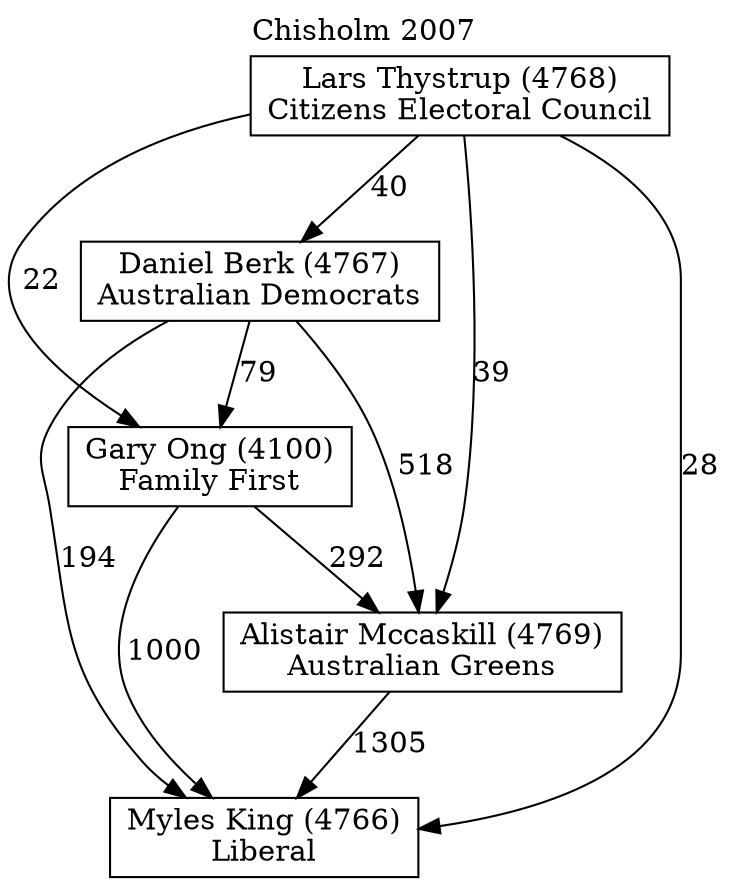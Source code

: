 // House preference flow
digraph "Myles King (4766)_Chisholm_2007" {
	graph [label="Chisholm 2007" labelloc=t mclimit=10]
	node [shape=box]
	"Myles King (4766)" [label="Myles King (4766)
Liberal"]
	"Alistair Mccaskill (4769)" [label="Alistair Mccaskill (4769)
Australian Greens"]
	"Gary Ong (4100)" [label="Gary Ong (4100)
Family First"]
	"Daniel Berk (4767)" [label="Daniel Berk (4767)
Australian Democrats"]
	"Lars Thystrup (4768)" [label="Lars Thystrup (4768)
Citizens Electoral Council"]
	"Alistair Mccaskill (4769)" -> "Myles King (4766)" [label=1305]
	"Gary Ong (4100)" -> "Alistair Mccaskill (4769)" [label=292]
	"Daniel Berk (4767)" -> "Gary Ong (4100)" [label=79]
	"Lars Thystrup (4768)" -> "Daniel Berk (4767)" [label=40]
	"Gary Ong (4100)" -> "Myles King (4766)" [label=1000]
	"Daniel Berk (4767)" -> "Myles King (4766)" [label=194]
	"Lars Thystrup (4768)" -> "Myles King (4766)" [label=28]
	"Lars Thystrup (4768)" -> "Gary Ong (4100)" [label=22]
	"Daniel Berk (4767)" -> "Alistair Mccaskill (4769)" [label=518]
	"Lars Thystrup (4768)" -> "Alistair Mccaskill (4769)" [label=39]
}
